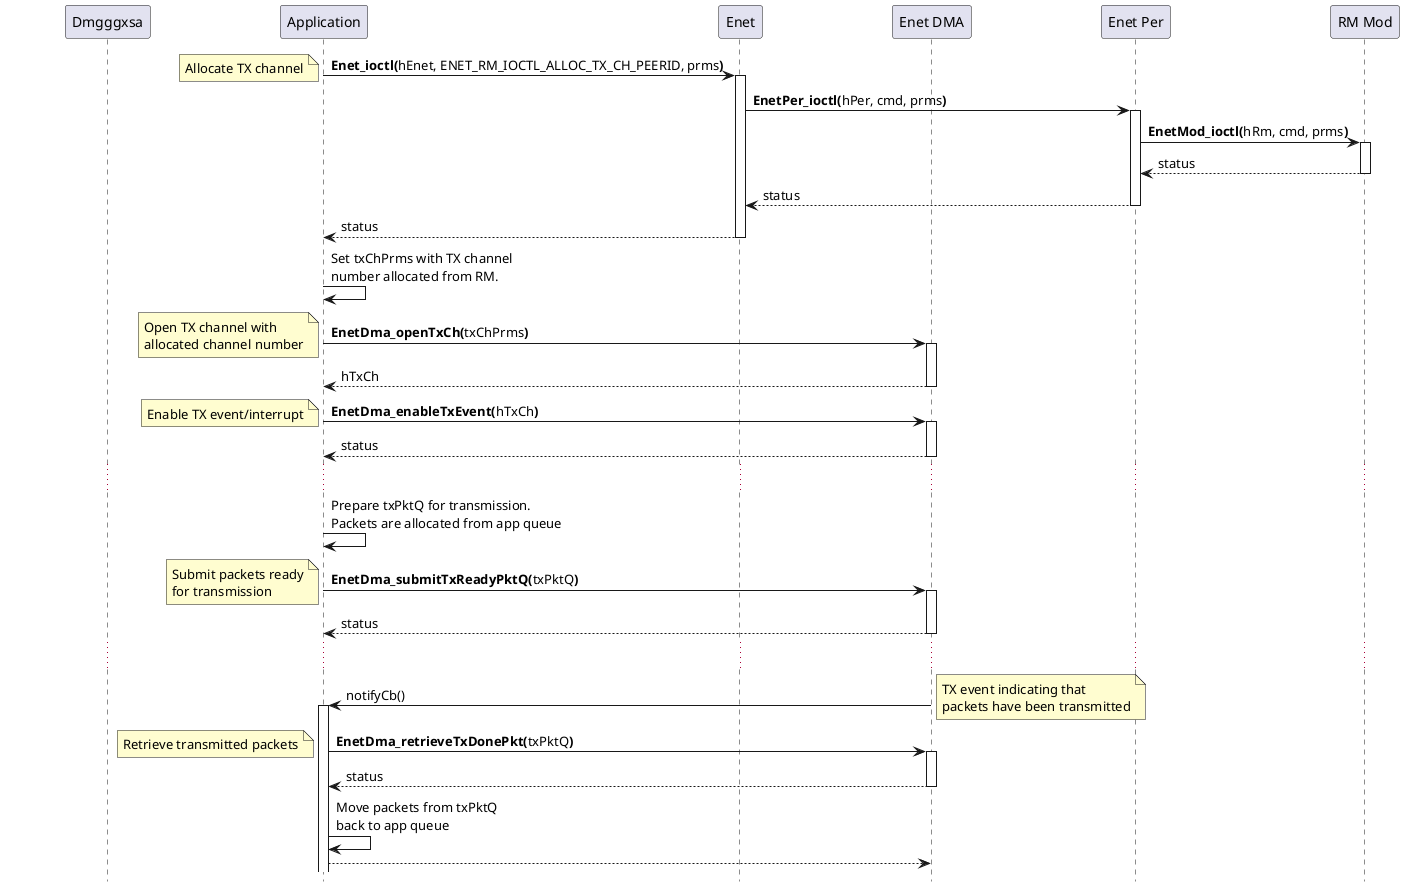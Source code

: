 @startuml
'Enet DMA TX Sequence

skinparam sequenceParticipantPadding  60

skinparam note {
    BackgroundColor #FFFDD0
}

hide footbox

participant App  as "Application" order 1
participant Enet as "Enet"        order 2
participant Dma  as "Enet DMA"    order 3
participant Per  as "Enet Per"    order 4
participant Rm   as "RM Mod"      order 5

App   -> Enet           : <b>Enet_ioctl(</b>hEnet, ENET_RM_IOCTL_ALLOC_TX_CH_PEERID, prms<b>)</b>
note left               : Allocate TX channel
activate Enet
Enet  -> Per            : <b>EnetPer_ioctl(</b>hPer, cmd, prms<b>)</b>
activate Per
Per   -> Rm             : <b>EnetMod_ioctl(</b>hRm, cmd, prms<b>)</b>
activate Rm
Rm   --> Per            : status
deactivate Rm
Per  --> Enet           : status
deactivate Per
Enet --> App            : status
deactivate Enet

App   -> App            : Set txChPrms with TX channel\nnumber allocated from RM.

App   -> Dma            : <b>EnetDma_openTxCh(</b>txChPrms<b>)</b>
note left               : Open TX channel with\nallocated channel number
activate Dma
Dma  --> App            : hTxCh
deactivate Dma

App   -> Dma            : <b>EnetDma_enableTxEvent(</b>hTxCh<b>)</b>
note left               : Enable TX event/interrupt
activate Dma
Dma  --> App            : status
deactivate Dma

...

App   -> App            : Prepare txPktQ for transmission.\nPackets are allocated from app queue

App   -> Dma            : <b>EnetDma_submitTxReadyPktQ(</b>txPktQ<b>)</b>
note left               : Submit packets ready\nfor transmission
activate Dma
Dma  --> App            : status
deactivate Dma

...

Dma    -> App           : notifyCb()
note right              : TX event indicating that\npackets have been transmitted
activate App
App    -> Dma           : <b>EnetDma_retrieveTxDonePkt(</b>txPktQ<b>)</b>
note left               : Retrieve transmitted packets
activate Dma
Dma   --> App           : status
deactivate Dma

App    -> App           : Move packets from txPktQ\nback to app queue
deactivate Dmgggxsa
App   --> Dma

@enduml
